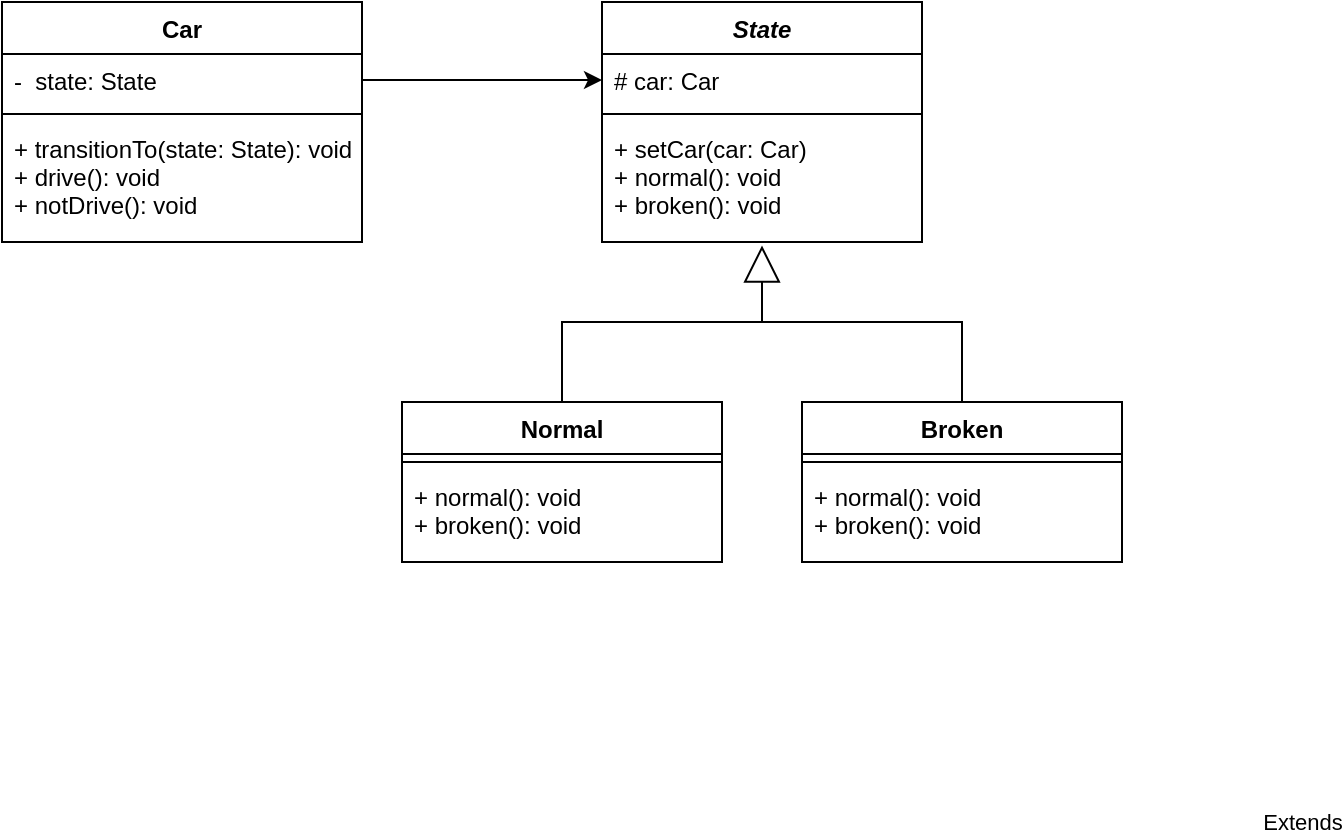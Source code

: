 <mxfile version="20.5.1" type="device"><diagram id="rShz_NfI80WuS16MD3Ax" name="Страница 1"><mxGraphModel dx="1117" dy="320" grid="1" gridSize="10" guides="1" tooltips="1" connect="1" arrows="1" fold="1" page="1" pageScale="1" pageWidth="413" pageHeight="291" math="0" shadow="0"><root><mxCell id="0"/><mxCell id="1" parent="0"/><mxCell id="uoXA7iwtAZPDpuYW18_q-1" value="Car" style="swimlane;fontStyle=1;align=center;verticalAlign=top;childLayout=stackLayout;horizontal=1;startSize=26;horizontalStack=0;resizeParent=1;resizeParentMax=0;resizeLast=0;collapsible=1;marginBottom=0;" vertex="1" parent="1"><mxGeometry x="110" y="400" width="180" height="120" as="geometry"/></mxCell><mxCell id="uoXA7iwtAZPDpuYW18_q-2" value="-  state: State" style="text;strokeColor=none;fillColor=none;align=left;verticalAlign=top;spacingLeft=4;spacingRight=4;overflow=hidden;rotatable=0;points=[[0,0.5],[1,0.5]];portConstraint=eastwest;" vertex="1" parent="uoXA7iwtAZPDpuYW18_q-1"><mxGeometry y="26" width="180" height="26" as="geometry"/></mxCell><mxCell id="uoXA7iwtAZPDpuYW18_q-3" value="" style="line;strokeWidth=1;fillColor=none;align=left;verticalAlign=middle;spacingTop=-1;spacingLeft=3;spacingRight=3;rotatable=0;labelPosition=right;points=[];portConstraint=eastwest;strokeColor=inherit;" vertex="1" parent="uoXA7iwtAZPDpuYW18_q-1"><mxGeometry y="52" width="180" height="8" as="geometry"/></mxCell><mxCell id="uoXA7iwtAZPDpuYW18_q-4" value="+ transitionTo(state: State): void&#10;+ drive(): void&#10;+ notDrive(): void&#10;" style="text;strokeColor=none;fillColor=none;align=left;verticalAlign=top;spacingLeft=4;spacingRight=4;overflow=hidden;rotatable=0;points=[[0,0.5],[1,0.5]];portConstraint=eastwest;" vertex="1" parent="uoXA7iwtAZPDpuYW18_q-1"><mxGeometry y="60" width="180" height="60" as="geometry"/></mxCell><mxCell id="uoXA7iwtAZPDpuYW18_q-6" value="State" style="swimlane;fontStyle=3;align=center;verticalAlign=top;childLayout=stackLayout;horizontal=1;startSize=26;horizontalStack=0;resizeParent=1;resizeParentMax=0;resizeLast=0;collapsible=1;marginBottom=0;" vertex="1" parent="1"><mxGeometry x="410" y="400" width="160" height="120" as="geometry"/></mxCell><mxCell id="uoXA7iwtAZPDpuYW18_q-7" value="# car: Car" style="text;strokeColor=none;fillColor=none;align=left;verticalAlign=top;spacingLeft=4;spacingRight=4;overflow=hidden;rotatable=0;points=[[0,0.5],[1,0.5]];portConstraint=eastwest;" vertex="1" parent="uoXA7iwtAZPDpuYW18_q-6"><mxGeometry y="26" width="160" height="26" as="geometry"/></mxCell><mxCell id="uoXA7iwtAZPDpuYW18_q-8" value="" style="line;strokeWidth=1;fillColor=none;align=left;verticalAlign=middle;spacingTop=-1;spacingLeft=3;spacingRight=3;rotatable=0;labelPosition=right;points=[];portConstraint=eastwest;strokeColor=inherit;" vertex="1" parent="uoXA7iwtAZPDpuYW18_q-6"><mxGeometry y="52" width="160" height="8" as="geometry"/></mxCell><mxCell id="uoXA7iwtAZPDpuYW18_q-9" value="+ setCar(car: Car)&#10;+ normal(): void&#10;+ broken(): void&#10;" style="text;strokeColor=none;fillColor=none;align=left;verticalAlign=top;spacingLeft=4;spacingRight=4;overflow=hidden;rotatable=0;points=[[0,0.5],[1,0.5]];portConstraint=eastwest;" vertex="1" parent="uoXA7iwtAZPDpuYW18_q-6"><mxGeometry y="60" width="160" height="60" as="geometry"/></mxCell><mxCell id="uoXA7iwtAZPDpuYW18_q-10" value="Normal" style="swimlane;fontStyle=1;align=center;verticalAlign=top;childLayout=stackLayout;horizontal=1;startSize=26;horizontalStack=0;resizeParent=1;resizeParentMax=0;resizeLast=0;collapsible=1;marginBottom=0;" vertex="1" parent="1"><mxGeometry x="310" y="600" width="160" height="80" as="geometry"/></mxCell><mxCell id="uoXA7iwtAZPDpuYW18_q-12" value="" style="line;strokeWidth=1;fillColor=none;align=left;verticalAlign=middle;spacingTop=-1;spacingLeft=3;spacingRight=3;rotatable=0;labelPosition=right;points=[];portConstraint=eastwest;strokeColor=inherit;" vertex="1" parent="uoXA7iwtAZPDpuYW18_q-10"><mxGeometry y="26" width="160" height="8" as="geometry"/></mxCell><mxCell id="uoXA7iwtAZPDpuYW18_q-13" value="+ normal(): void&#10;+ broken(): void" style="text;strokeColor=none;fillColor=none;align=left;verticalAlign=top;spacingLeft=4;spacingRight=4;overflow=hidden;rotatable=0;points=[[0,0.5],[1,0.5]];portConstraint=eastwest;" vertex="1" parent="uoXA7iwtAZPDpuYW18_q-10"><mxGeometry y="34" width="160" height="46" as="geometry"/></mxCell><mxCell id="uoXA7iwtAZPDpuYW18_q-14" value="Broken" style="swimlane;fontStyle=1;align=center;verticalAlign=top;childLayout=stackLayout;horizontal=1;startSize=26;horizontalStack=0;resizeParent=1;resizeParentMax=0;resizeLast=0;collapsible=1;marginBottom=0;" vertex="1" parent="1"><mxGeometry x="510" y="600" width="160" height="80" as="geometry"/></mxCell><mxCell id="uoXA7iwtAZPDpuYW18_q-15" value="" style="line;strokeWidth=1;fillColor=none;align=left;verticalAlign=middle;spacingTop=-1;spacingLeft=3;spacingRight=3;rotatable=0;labelPosition=right;points=[];portConstraint=eastwest;strokeColor=inherit;" vertex="1" parent="uoXA7iwtAZPDpuYW18_q-14"><mxGeometry y="26" width="160" height="8" as="geometry"/></mxCell><mxCell id="uoXA7iwtAZPDpuYW18_q-16" value="+ normal(): void&#10;+ broken(): void" style="text;strokeColor=none;fillColor=none;align=left;verticalAlign=top;spacingLeft=4;spacingRight=4;overflow=hidden;rotatable=0;points=[[0,0.5],[1,0.5]];portConstraint=eastwest;" vertex="1" parent="uoXA7iwtAZPDpuYW18_q-14"><mxGeometry y="34" width="160" height="46" as="geometry"/></mxCell><mxCell id="uoXA7iwtAZPDpuYW18_q-17" value="" style="endArrow=classic;html=1;rounded=0;exitX=1;exitY=0.5;exitDx=0;exitDy=0;entryX=0;entryY=0.5;entryDx=0;entryDy=0;" edge="1" parent="1" source="uoXA7iwtAZPDpuYW18_q-2" target="uoXA7iwtAZPDpuYW18_q-7"><mxGeometry width="50" height="50" relative="1" as="geometry"><mxPoint x="520" y="580" as="sourcePoint"/><mxPoint x="570" y="530" as="targetPoint"/></mxGeometry></mxCell><mxCell id="uoXA7iwtAZPDpuYW18_q-18" value="Extends" style="endArrow=block;endSize=16;endFill=0;html=1;rounded=0;exitX=0.5;exitY=0;exitDx=0;exitDy=0;entryX=0.5;entryY=1.029;entryDx=0;entryDy=0;entryPerimeter=0;" edge="1" parent="1" source="uoXA7iwtAZPDpuYW18_q-10" target="uoXA7iwtAZPDpuYW18_q-9"><mxGeometry x="0.571" y="-368" width="160" relative="1" as="geometry"><mxPoint x="400" y="570" as="sourcePoint"/><mxPoint x="560" y="570" as="targetPoint"/><Array as="points"><mxPoint x="390" y="560"/><mxPoint x="490" y="560"/></Array><mxPoint x="-98" y="250" as="offset"/></mxGeometry></mxCell><mxCell id="uoXA7iwtAZPDpuYW18_q-19" value="" style="endArrow=none;html=1;rounded=0;entryX=0.5;entryY=0;entryDx=0;entryDy=0;" edge="1" parent="1" target="uoXA7iwtAZPDpuYW18_q-14"><mxGeometry width="50" height="50" relative="1" as="geometry"><mxPoint x="490" y="560" as="sourcePoint"/><mxPoint x="510" y="540" as="targetPoint"/><Array as="points"><mxPoint x="590" y="560"/></Array></mxGeometry></mxCell></root></mxGraphModel></diagram></mxfile>